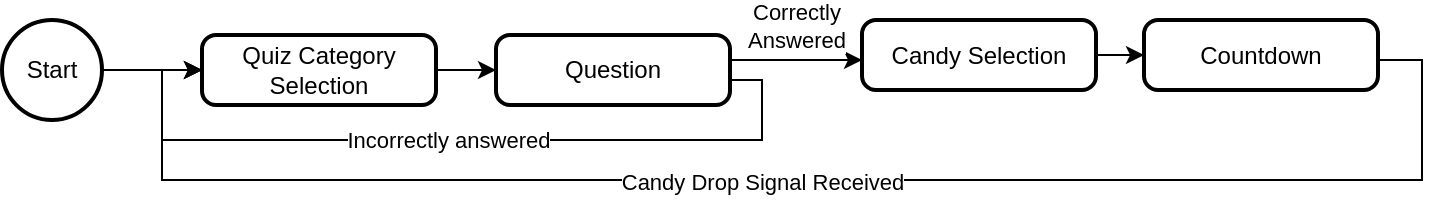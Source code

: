 <mxfile version="23.0.2" type="device">
  <diagram name="Page-1" id="o3ux8_m48p6dB8-1JP5q">
    <mxGraphModel dx="-33" dy="1587" grid="1" gridSize="10" guides="1" tooltips="1" connect="1" arrows="1" fold="1" page="1" pageScale="1" pageWidth="850" pageHeight="1100" math="0" shadow="0">
      <root>
        <mxCell id="0" />
        <mxCell id="1" parent="0" />
        <mxCell id="E-Kg5k6X5SO2DC5MbZr2-59" style="edgeStyle=orthogonalEdgeStyle;rounded=0;orthogonalLoop=1;jettySize=auto;html=1;noEdgeStyle=1;orthogonal=1;" parent="1" source="E-Kg5k6X5SO2DC5MbZr2-60" target="E-Kg5k6X5SO2DC5MbZr2-61" edge="1">
          <mxGeometry relative="1" as="geometry">
            <Array as="points">
              <mxPoint x="1252" y="-375.002" />
              <mxPoint x="1278" y="-375.002" />
            </Array>
          </mxGeometry>
        </mxCell>
        <mxCell id="E-Kg5k6X5SO2DC5MbZr2-60" value="Start" style="ellipse;aspect=fixed;strokeWidth=2;whiteSpace=wrap;" parent="1" vertex="1">
          <mxGeometry x="1190" y="-400.002" width="50" height="50" as="geometry" />
        </mxCell>
        <mxCell id="E-Kg5k6X5SO2DC5MbZr2-61" value="Quiz Category&#xa;Selection" style="rounded=1;absoluteArcSize=1;arcSize=14;whiteSpace=wrap;strokeWidth=2;" parent="1" vertex="1">
          <mxGeometry x="1290" y="-392.502" width="117" height="35" as="geometry" />
        </mxCell>
        <mxCell id="E-Kg5k6X5SO2DC5MbZr2-62" style="edgeStyle=orthogonalEdgeStyle;rounded=0;orthogonalLoop=1;jettySize=auto;html=1;orthogonal=1;" parent="1" source="E-Kg5k6X5SO2DC5MbZr2-61" target="E-Kg5k6X5SO2DC5MbZr2-66" edge="1">
          <mxGeometry relative="1" as="geometry">
            <mxPoint x="4210" y="469.72" as="sourcePoint" />
          </mxGeometry>
        </mxCell>
        <mxCell id="E-Kg5k6X5SO2DC5MbZr2-63" style="edgeStyle=orthogonalEdgeStyle;rounded=0;orthogonalLoop=1;jettySize=auto;html=1;orthogonal=1;" parent="1" source="E-Kg5k6X5SO2DC5MbZr2-66" target="E-Kg5k6X5SO2DC5MbZr2-68" edge="1">
          <mxGeometry relative="1" as="geometry">
            <Array as="points">
              <mxPoint x="1590" y="-380" />
              <mxPoint x="1590" y="-380" />
            </Array>
          </mxGeometry>
        </mxCell>
        <mxCell id="E-Kg5k6X5SO2DC5MbZr2-64" value="Correctly&lt;br&gt;Answered" style="edgeLabel;html=1;align=center;verticalAlign=middle;resizable=0;points=[];" parent="E-Kg5k6X5SO2DC5MbZr2-63" vertex="1" connectable="0">
          <mxGeometry x="0.007" y="1" relative="1" as="geometry">
            <mxPoint y="-16" as="offset" />
          </mxGeometry>
        </mxCell>
        <mxCell id="E-Kg5k6X5SO2DC5MbZr2-72" style="edgeStyle=orthogonalEdgeStyle;rounded=0;orthogonalLoop=1;jettySize=auto;html=1;" parent="1" source="E-Kg5k6X5SO2DC5MbZr2-66" target="E-Kg5k6X5SO2DC5MbZr2-61" edge="1">
          <mxGeometry relative="1" as="geometry">
            <Array as="points">
              <mxPoint x="1570" y="-370" />
              <mxPoint x="1570" y="-340" />
              <mxPoint x="1270" y="-340" />
              <mxPoint x="1270" y="-375" />
            </Array>
          </mxGeometry>
        </mxCell>
        <mxCell id="E-Kg5k6X5SO2DC5MbZr2-73" value="Incorrectly answered" style="edgeLabel;html=1;align=center;verticalAlign=middle;resizable=0;points=[];" parent="E-Kg5k6X5SO2DC5MbZr2-72" vertex="1" connectable="0">
          <mxGeometry x="0.014" y="-2" relative="1" as="geometry">
            <mxPoint y="2" as="offset" />
          </mxGeometry>
        </mxCell>
        <mxCell id="E-Kg5k6X5SO2DC5MbZr2-66" value="Question" style="rounded=1;absoluteArcSize=1;arcSize=14;whiteSpace=wrap;strokeWidth=2;" parent="1" vertex="1">
          <mxGeometry x="1437" y="-392.5" width="117" height="35" as="geometry" />
        </mxCell>
        <mxCell id="E-Kg5k6X5SO2DC5MbZr2-67" style="edgeStyle=orthogonalEdgeStyle;rounded=0;orthogonalLoop=1;jettySize=auto;html=1;orthogonal=1;" parent="1" source="E-Kg5k6X5SO2DC5MbZr2-68" target="E-Kg5k6X5SO2DC5MbZr2-71" edge="1">
          <mxGeometry relative="1" as="geometry" />
        </mxCell>
        <mxCell id="E-Kg5k6X5SO2DC5MbZr2-68" value="Candy Selection" style="rounded=1;absoluteArcSize=1;arcSize=14;whiteSpace=wrap;strokeWidth=2;" parent="1" vertex="1">
          <mxGeometry x="1620" y="-400" width="117" height="35" as="geometry" />
        </mxCell>
        <mxCell id="E-Kg5k6X5SO2DC5MbZr2-69" style="edgeStyle=orthogonalEdgeStyle;rounded=0;orthogonalLoop=1;jettySize=auto;html=1;orthogonal=1;" parent="1" source="E-Kg5k6X5SO2DC5MbZr2-71" target="E-Kg5k6X5SO2DC5MbZr2-61" edge="1">
          <mxGeometry relative="1" as="geometry">
            <Array as="points">
              <mxPoint x="1900" y="-380" />
              <mxPoint x="1900" y="-320" />
              <mxPoint x="1270" y="-320" />
              <mxPoint x="1270" y="-375" />
            </Array>
          </mxGeometry>
        </mxCell>
        <mxCell id="E-Kg5k6X5SO2DC5MbZr2-70" value="Candy Drop Signal Received" style="edgeLabel;html=1;align=center;verticalAlign=middle;resizable=0;points=[];" parent="E-Kg5k6X5SO2DC5MbZr2-69" vertex="1" connectable="0">
          <mxGeometry x="0.048" y="1" relative="1" as="geometry">
            <mxPoint as="offset" />
          </mxGeometry>
        </mxCell>
        <mxCell id="E-Kg5k6X5SO2DC5MbZr2-71" value="Countdown" style="rounded=1;absoluteArcSize=1;arcSize=14;whiteSpace=wrap;strokeWidth=2;" parent="1" vertex="1">
          <mxGeometry x="1761" y="-400" width="117" height="35" as="geometry" />
        </mxCell>
      </root>
    </mxGraphModel>
  </diagram>
</mxfile>
